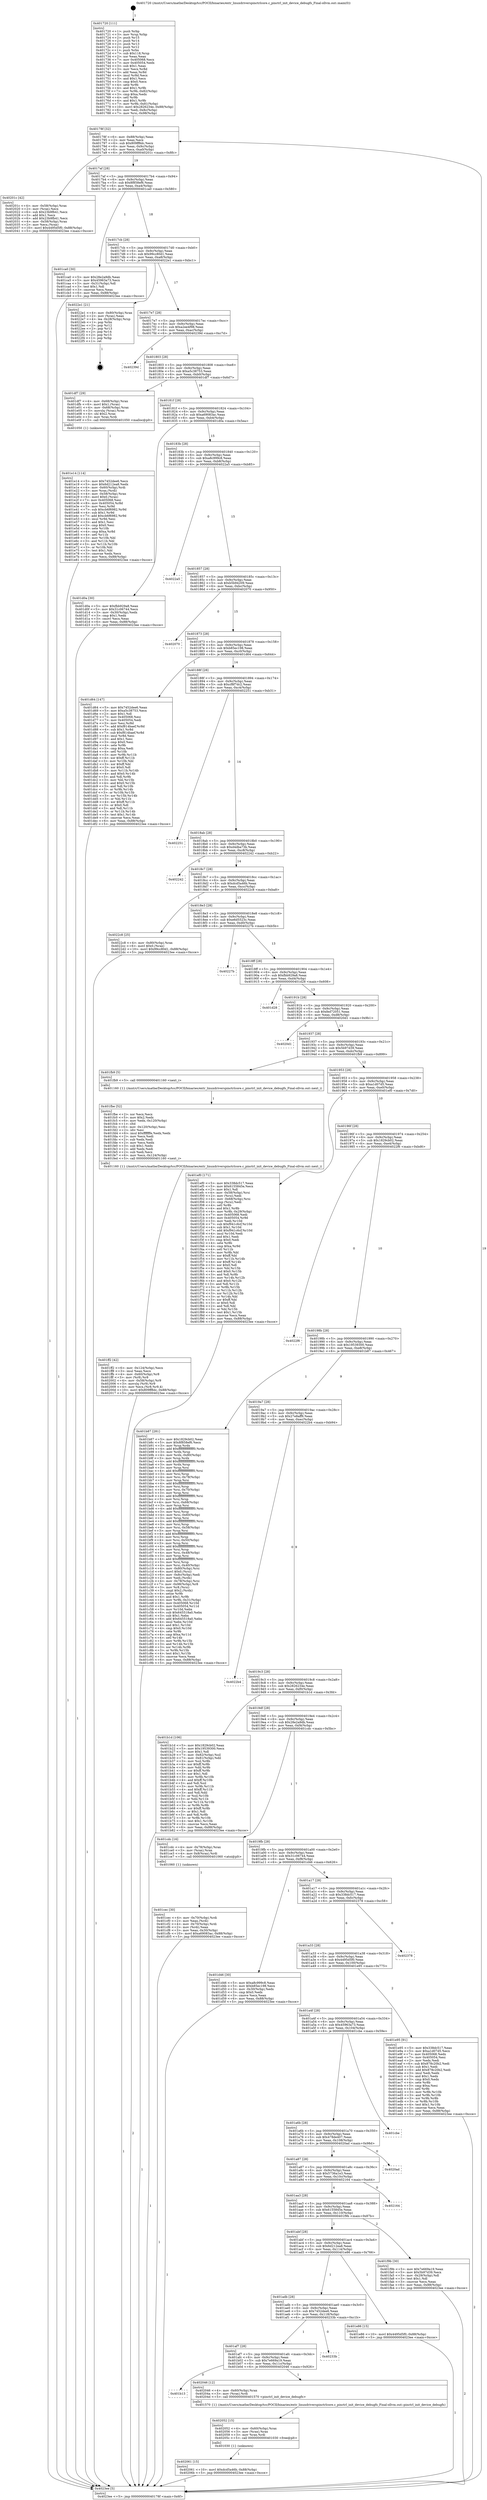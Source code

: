 digraph "0x401720" {
  label = "0x401720 (/mnt/c/Users/mathe/Desktop/tcc/POCII/binaries/extr_linuxdriverspinctrlcore.c_pinctrl_init_device_debugfs_Final-ollvm.out::main(0))"
  labelloc = "t"
  node[shape=record]

  Entry [label="",width=0.3,height=0.3,shape=circle,fillcolor=black,style=filled]
  "0x40178f" [label="{
     0x40178f [32]\l
     | [instrs]\l
     &nbsp;&nbsp;0x40178f \<+6\>: mov -0x88(%rbp),%eax\l
     &nbsp;&nbsp;0x401795 \<+2\>: mov %eax,%ecx\l
     &nbsp;&nbsp;0x401797 \<+6\>: sub $0x809ff8dc,%ecx\l
     &nbsp;&nbsp;0x40179d \<+6\>: mov %eax,-0x9c(%rbp)\l
     &nbsp;&nbsp;0x4017a3 \<+6\>: mov %ecx,-0xa0(%rbp)\l
     &nbsp;&nbsp;0x4017a9 \<+6\>: je 000000000040201c \<main+0x8fc\>\l
  }"]
  "0x40201c" [label="{
     0x40201c [42]\l
     | [instrs]\l
     &nbsp;&nbsp;0x40201c \<+4\>: mov -0x58(%rbp),%rax\l
     &nbsp;&nbsp;0x402020 \<+2\>: mov (%rax),%ecx\l
     &nbsp;&nbsp;0x402022 \<+6\>: sub $0x23b9fb41,%ecx\l
     &nbsp;&nbsp;0x402028 \<+3\>: add $0x1,%ecx\l
     &nbsp;&nbsp;0x40202b \<+6\>: add $0x23b9fb41,%ecx\l
     &nbsp;&nbsp;0x402031 \<+4\>: mov -0x58(%rbp),%rax\l
     &nbsp;&nbsp;0x402035 \<+2\>: mov %ecx,(%rax)\l
     &nbsp;&nbsp;0x402037 \<+10\>: movl $0x4495d5f0,-0x88(%rbp)\l
     &nbsp;&nbsp;0x402041 \<+5\>: jmp 00000000004023ee \<main+0xcce\>\l
  }"]
  "0x4017af" [label="{
     0x4017af [28]\l
     | [instrs]\l
     &nbsp;&nbsp;0x4017af \<+5\>: jmp 00000000004017b4 \<main+0x94\>\l
     &nbsp;&nbsp;0x4017b4 \<+6\>: mov -0x9c(%rbp),%eax\l
     &nbsp;&nbsp;0x4017ba \<+5\>: sub $0x8f858ef6,%eax\l
     &nbsp;&nbsp;0x4017bf \<+6\>: mov %eax,-0xa4(%rbp)\l
     &nbsp;&nbsp;0x4017c5 \<+6\>: je 0000000000401ca0 \<main+0x580\>\l
  }"]
  Exit [label="",width=0.3,height=0.3,shape=circle,fillcolor=black,style=filled,peripheries=2]
  "0x401ca0" [label="{
     0x401ca0 [30]\l
     | [instrs]\l
     &nbsp;&nbsp;0x401ca0 \<+5\>: mov $0x28e2a9db,%eax\l
     &nbsp;&nbsp;0x401ca5 \<+5\>: mov $0x45963a73,%ecx\l
     &nbsp;&nbsp;0x401caa \<+3\>: mov -0x31(%rbp),%dl\l
     &nbsp;&nbsp;0x401cad \<+3\>: test $0x1,%dl\l
     &nbsp;&nbsp;0x401cb0 \<+3\>: cmovne %ecx,%eax\l
     &nbsp;&nbsp;0x401cb3 \<+6\>: mov %eax,-0x88(%rbp)\l
     &nbsp;&nbsp;0x401cb9 \<+5\>: jmp 00000000004023ee \<main+0xcce\>\l
  }"]
  "0x4017cb" [label="{
     0x4017cb [28]\l
     | [instrs]\l
     &nbsp;&nbsp;0x4017cb \<+5\>: jmp 00000000004017d0 \<main+0xb0\>\l
     &nbsp;&nbsp;0x4017d0 \<+6\>: mov -0x9c(%rbp),%eax\l
     &nbsp;&nbsp;0x4017d6 \<+5\>: sub $0x99cc80d1,%eax\l
     &nbsp;&nbsp;0x4017db \<+6\>: mov %eax,-0xa8(%rbp)\l
     &nbsp;&nbsp;0x4017e1 \<+6\>: je 00000000004022e1 \<main+0xbc1\>\l
  }"]
  "0x402061" [label="{
     0x402061 [15]\l
     | [instrs]\l
     &nbsp;&nbsp;0x402061 \<+10\>: movl $0xdcd5a46b,-0x88(%rbp)\l
     &nbsp;&nbsp;0x40206b \<+5\>: jmp 00000000004023ee \<main+0xcce\>\l
  }"]
  "0x4022e1" [label="{
     0x4022e1 [21]\l
     | [instrs]\l
     &nbsp;&nbsp;0x4022e1 \<+4\>: mov -0x80(%rbp),%rax\l
     &nbsp;&nbsp;0x4022e5 \<+2\>: mov (%rax),%eax\l
     &nbsp;&nbsp;0x4022e7 \<+4\>: lea -0x28(%rbp),%rsp\l
     &nbsp;&nbsp;0x4022eb \<+1\>: pop %rbx\l
     &nbsp;&nbsp;0x4022ec \<+2\>: pop %r12\l
     &nbsp;&nbsp;0x4022ee \<+2\>: pop %r13\l
     &nbsp;&nbsp;0x4022f0 \<+2\>: pop %r14\l
     &nbsp;&nbsp;0x4022f2 \<+2\>: pop %r15\l
     &nbsp;&nbsp;0x4022f4 \<+1\>: pop %rbp\l
     &nbsp;&nbsp;0x4022f5 \<+1\>: ret\l
  }"]
  "0x4017e7" [label="{
     0x4017e7 [28]\l
     | [instrs]\l
     &nbsp;&nbsp;0x4017e7 \<+5\>: jmp 00000000004017ec \<main+0xcc\>\l
     &nbsp;&nbsp;0x4017ec \<+6\>: mov -0x9c(%rbp),%eax\l
     &nbsp;&nbsp;0x4017f2 \<+5\>: sub $0xa2ee4f98,%eax\l
     &nbsp;&nbsp;0x4017f7 \<+6\>: mov %eax,-0xac(%rbp)\l
     &nbsp;&nbsp;0x4017fd \<+6\>: je 000000000040239d \<main+0xc7d\>\l
  }"]
  "0x402052" [label="{
     0x402052 [15]\l
     | [instrs]\l
     &nbsp;&nbsp;0x402052 \<+4\>: mov -0x60(%rbp),%rax\l
     &nbsp;&nbsp;0x402056 \<+3\>: mov (%rax),%rax\l
     &nbsp;&nbsp;0x402059 \<+3\>: mov %rax,%rdi\l
     &nbsp;&nbsp;0x40205c \<+5\>: call 0000000000401030 \<free@plt\>\l
     | [calls]\l
     &nbsp;&nbsp;0x401030 \{1\} (unknown)\l
  }"]
  "0x40239d" [label="{
     0x40239d\l
  }", style=dashed]
  "0x401803" [label="{
     0x401803 [28]\l
     | [instrs]\l
     &nbsp;&nbsp;0x401803 \<+5\>: jmp 0000000000401808 \<main+0xe8\>\l
     &nbsp;&nbsp;0x401808 \<+6\>: mov -0x9c(%rbp),%eax\l
     &nbsp;&nbsp;0x40180e \<+5\>: sub $0xa5c38753,%eax\l
     &nbsp;&nbsp;0x401813 \<+6\>: mov %eax,-0xb0(%rbp)\l
     &nbsp;&nbsp;0x401819 \<+6\>: je 0000000000401df7 \<main+0x6d7\>\l
  }"]
  "0x401b13" [label="{
     0x401b13\l
  }", style=dashed]
  "0x401df7" [label="{
     0x401df7 [29]\l
     | [instrs]\l
     &nbsp;&nbsp;0x401df7 \<+4\>: mov -0x68(%rbp),%rax\l
     &nbsp;&nbsp;0x401dfb \<+6\>: movl $0x1,(%rax)\l
     &nbsp;&nbsp;0x401e01 \<+4\>: mov -0x68(%rbp),%rax\l
     &nbsp;&nbsp;0x401e05 \<+3\>: movslq (%rax),%rax\l
     &nbsp;&nbsp;0x401e08 \<+4\>: shl $0x2,%rax\l
     &nbsp;&nbsp;0x401e0c \<+3\>: mov %rax,%rdi\l
     &nbsp;&nbsp;0x401e0f \<+5\>: call 0000000000401050 \<malloc@plt\>\l
     | [calls]\l
     &nbsp;&nbsp;0x401050 \{1\} (unknown)\l
  }"]
  "0x40181f" [label="{
     0x40181f [28]\l
     | [instrs]\l
     &nbsp;&nbsp;0x40181f \<+5\>: jmp 0000000000401824 \<main+0x104\>\l
     &nbsp;&nbsp;0x401824 \<+6\>: mov -0x9c(%rbp),%eax\l
     &nbsp;&nbsp;0x40182a \<+5\>: sub $0xa69083ac,%eax\l
     &nbsp;&nbsp;0x40182f \<+6\>: mov %eax,-0xb4(%rbp)\l
     &nbsp;&nbsp;0x401835 \<+6\>: je 0000000000401d0a \<main+0x5ea\>\l
  }"]
  "0x402046" [label="{
     0x402046 [12]\l
     | [instrs]\l
     &nbsp;&nbsp;0x402046 \<+4\>: mov -0x60(%rbp),%rax\l
     &nbsp;&nbsp;0x40204a \<+3\>: mov (%rax),%rdi\l
     &nbsp;&nbsp;0x40204d \<+5\>: call 0000000000401570 \<pinctrl_init_device_debugfs\>\l
     | [calls]\l
     &nbsp;&nbsp;0x401570 \{1\} (/mnt/c/Users/mathe/Desktop/tcc/POCII/binaries/extr_linuxdriverspinctrlcore.c_pinctrl_init_device_debugfs_Final-ollvm.out::pinctrl_init_device_debugfs)\l
  }"]
  "0x401d0a" [label="{
     0x401d0a [30]\l
     | [instrs]\l
     &nbsp;&nbsp;0x401d0a \<+5\>: mov $0xfbb929a8,%eax\l
     &nbsp;&nbsp;0x401d0f \<+5\>: mov $0x31c06744,%ecx\l
     &nbsp;&nbsp;0x401d14 \<+3\>: mov -0x30(%rbp),%edx\l
     &nbsp;&nbsp;0x401d17 \<+3\>: cmp $0x1,%edx\l
     &nbsp;&nbsp;0x401d1a \<+3\>: cmovl %ecx,%eax\l
     &nbsp;&nbsp;0x401d1d \<+6\>: mov %eax,-0x88(%rbp)\l
     &nbsp;&nbsp;0x401d23 \<+5\>: jmp 00000000004023ee \<main+0xcce\>\l
  }"]
  "0x40183b" [label="{
     0x40183b [28]\l
     | [instrs]\l
     &nbsp;&nbsp;0x40183b \<+5\>: jmp 0000000000401840 \<main+0x120\>\l
     &nbsp;&nbsp;0x401840 \<+6\>: mov -0x9c(%rbp),%eax\l
     &nbsp;&nbsp;0x401846 \<+5\>: sub $0xa8c999c8,%eax\l
     &nbsp;&nbsp;0x40184b \<+6\>: mov %eax,-0xb8(%rbp)\l
     &nbsp;&nbsp;0x401851 \<+6\>: je 00000000004022a5 \<main+0xb85\>\l
  }"]
  "0x401af7" [label="{
     0x401af7 [28]\l
     | [instrs]\l
     &nbsp;&nbsp;0x401af7 \<+5\>: jmp 0000000000401afc \<main+0x3dc\>\l
     &nbsp;&nbsp;0x401afc \<+6\>: mov -0x9c(%rbp),%eax\l
     &nbsp;&nbsp;0x401b02 \<+5\>: sub $0x7e669a19,%eax\l
     &nbsp;&nbsp;0x401b07 \<+6\>: mov %eax,-0x11c(%rbp)\l
     &nbsp;&nbsp;0x401b0d \<+6\>: je 0000000000402046 \<main+0x926\>\l
  }"]
  "0x4022a5" [label="{
     0x4022a5\l
  }", style=dashed]
  "0x401857" [label="{
     0x401857 [28]\l
     | [instrs]\l
     &nbsp;&nbsp;0x401857 \<+5\>: jmp 000000000040185c \<main+0x13c\>\l
     &nbsp;&nbsp;0x40185c \<+6\>: mov -0x9c(%rbp),%eax\l
     &nbsp;&nbsp;0x401862 \<+5\>: sub $0xb5b94209,%eax\l
     &nbsp;&nbsp;0x401867 \<+6\>: mov %eax,-0xbc(%rbp)\l
     &nbsp;&nbsp;0x40186d \<+6\>: je 0000000000402070 \<main+0x950\>\l
  }"]
  "0x40233b" [label="{
     0x40233b\l
  }", style=dashed]
  "0x402070" [label="{
     0x402070\l
  }", style=dashed]
  "0x401873" [label="{
     0x401873 [28]\l
     | [instrs]\l
     &nbsp;&nbsp;0x401873 \<+5\>: jmp 0000000000401878 \<main+0x158\>\l
     &nbsp;&nbsp;0x401878 \<+6\>: mov -0x9c(%rbp),%eax\l
     &nbsp;&nbsp;0x40187e \<+5\>: sub $0xb85ec198,%eax\l
     &nbsp;&nbsp;0x401883 \<+6\>: mov %eax,-0xc0(%rbp)\l
     &nbsp;&nbsp;0x401889 \<+6\>: je 0000000000401d64 \<main+0x644\>\l
  }"]
  "0x401ff2" [label="{
     0x401ff2 [42]\l
     | [instrs]\l
     &nbsp;&nbsp;0x401ff2 \<+6\>: mov -0x124(%rbp),%ecx\l
     &nbsp;&nbsp;0x401ff8 \<+3\>: imul %eax,%ecx\l
     &nbsp;&nbsp;0x401ffb \<+4\>: mov -0x60(%rbp),%r8\l
     &nbsp;&nbsp;0x401fff \<+3\>: mov (%r8),%r8\l
     &nbsp;&nbsp;0x402002 \<+4\>: mov -0x58(%rbp),%r9\l
     &nbsp;&nbsp;0x402006 \<+3\>: movslq (%r9),%r9\l
     &nbsp;&nbsp;0x402009 \<+4\>: mov %ecx,(%r8,%r9,4)\l
     &nbsp;&nbsp;0x40200d \<+10\>: movl $0x809ff8dc,-0x88(%rbp)\l
     &nbsp;&nbsp;0x402017 \<+5\>: jmp 00000000004023ee \<main+0xcce\>\l
  }"]
  "0x401d64" [label="{
     0x401d64 [147]\l
     | [instrs]\l
     &nbsp;&nbsp;0x401d64 \<+5\>: mov $0x7452dee6,%eax\l
     &nbsp;&nbsp;0x401d69 \<+5\>: mov $0xa5c38753,%ecx\l
     &nbsp;&nbsp;0x401d6e \<+2\>: mov $0x1,%dl\l
     &nbsp;&nbsp;0x401d70 \<+7\>: mov 0x405068,%esi\l
     &nbsp;&nbsp;0x401d77 \<+7\>: mov 0x405054,%edi\l
     &nbsp;&nbsp;0x401d7e \<+3\>: mov %esi,%r8d\l
     &nbsp;&nbsp;0x401d81 \<+7\>: add $0xf814baef,%r8d\l
     &nbsp;&nbsp;0x401d88 \<+4\>: sub $0x1,%r8d\l
     &nbsp;&nbsp;0x401d8c \<+7\>: sub $0xf814baef,%r8d\l
     &nbsp;&nbsp;0x401d93 \<+4\>: imul %r8d,%esi\l
     &nbsp;&nbsp;0x401d97 \<+3\>: and $0x1,%esi\l
     &nbsp;&nbsp;0x401d9a \<+3\>: cmp $0x0,%esi\l
     &nbsp;&nbsp;0x401d9d \<+4\>: sete %r9b\l
     &nbsp;&nbsp;0x401da1 \<+3\>: cmp $0xa,%edi\l
     &nbsp;&nbsp;0x401da4 \<+4\>: setl %r10b\l
     &nbsp;&nbsp;0x401da8 \<+3\>: mov %r9b,%r11b\l
     &nbsp;&nbsp;0x401dab \<+4\>: xor $0xff,%r11b\l
     &nbsp;&nbsp;0x401daf \<+3\>: mov %r10b,%bl\l
     &nbsp;&nbsp;0x401db2 \<+3\>: xor $0xff,%bl\l
     &nbsp;&nbsp;0x401db5 \<+3\>: xor $0x0,%dl\l
     &nbsp;&nbsp;0x401db8 \<+3\>: mov %r11b,%r14b\l
     &nbsp;&nbsp;0x401dbb \<+4\>: and $0x0,%r14b\l
     &nbsp;&nbsp;0x401dbf \<+3\>: and %dl,%r9b\l
     &nbsp;&nbsp;0x401dc2 \<+3\>: mov %bl,%r15b\l
     &nbsp;&nbsp;0x401dc5 \<+4\>: and $0x0,%r15b\l
     &nbsp;&nbsp;0x401dc9 \<+3\>: and %dl,%r10b\l
     &nbsp;&nbsp;0x401dcc \<+3\>: or %r9b,%r14b\l
     &nbsp;&nbsp;0x401dcf \<+3\>: or %r10b,%r15b\l
     &nbsp;&nbsp;0x401dd2 \<+3\>: xor %r15b,%r14b\l
     &nbsp;&nbsp;0x401dd5 \<+3\>: or %bl,%r11b\l
     &nbsp;&nbsp;0x401dd8 \<+4\>: xor $0xff,%r11b\l
     &nbsp;&nbsp;0x401ddc \<+3\>: or $0x0,%dl\l
     &nbsp;&nbsp;0x401ddf \<+3\>: and %dl,%r11b\l
     &nbsp;&nbsp;0x401de2 \<+3\>: or %r11b,%r14b\l
     &nbsp;&nbsp;0x401de5 \<+4\>: test $0x1,%r14b\l
     &nbsp;&nbsp;0x401de9 \<+3\>: cmovne %ecx,%eax\l
     &nbsp;&nbsp;0x401dec \<+6\>: mov %eax,-0x88(%rbp)\l
     &nbsp;&nbsp;0x401df2 \<+5\>: jmp 00000000004023ee \<main+0xcce\>\l
  }"]
  "0x40188f" [label="{
     0x40188f [28]\l
     | [instrs]\l
     &nbsp;&nbsp;0x40188f \<+5\>: jmp 0000000000401894 \<main+0x174\>\l
     &nbsp;&nbsp;0x401894 \<+6\>: mov -0x9c(%rbp),%eax\l
     &nbsp;&nbsp;0x40189a \<+5\>: sub $0xcf8f7dc2,%eax\l
     &nbsp;&nbsp;0x40189f \<+6\>: mov %eax,-0xc4(%rbp)\l
     &nbsp;&nbsp;0x4018a5 \<+6\>: je 0000000000402251 \<main+0xb31\>\l
  }"]
  "0x401fbe" [label="{
     0x401fbe [52]\l
     | [instrs]\l
     &nbsp;&nbsp;0x401fbe \<+2\>: xor %ecx,%ecx\l
     &nbsp;&nbsp;0x401fc0 \<+5\>: mov $0x2,%edx\l
     &nbsp;&nbsp;0x401fc5 \<+6\>: mov %edx,-0x120(%rbp)\l
     &nbsp;&nbsp;0x401fcb \<+1\>: cltd\l
     &nbsp;&nbsp;0x401fcc \<+6\>: mov -0x120(%rbp),%esi\l
     &nbsp;&nbsp;0x401fd2 \<+2\>: idiv %esi\l
     &nbsp;&nbsp;0x401fd4 \<+6\>: imul $0xfffffffe,%edx,%edx\l
     &nbsp;&nbsp;0x401fda \<+2\>: mov %ecx,%edi\l
     &nbsp;&nbsp;0x401fdc \<+2\>: sub %edx,%edi\l
     &nbsp;&nbsp;0x401fde \<+2\>: mov %ecx,%edx\l
     &nbsp;&nbsp;0x401fe0 \<+3\>: sub $0x1,%edx\l
     &nbsp;&nbsp;0x401fe3 \<+2\>: add %edx,%edi\l
     &nbsp;&nbsp;0x401fe5 \<+2\>: sub %edi,%ecx\l
     &nbsp;&nbsp;0x401fe7 \<+6\>: mov %ecx,-0x124(%rbp)\l
     &nbsp;&nbsp;0x401fed \<+5\>: call 0000000000401160 \<next_i\>\l
     | [calls]\l
     &nbsp;&nbsp;0x401160 \{1\} (/mnt/c/Users/mathe/Desktop/tcc/POCII/binaries/extr_linuxdriverspinctrlcore.c_pinctrl_init_device_debugfs_Final-ollvm.out::next_i)\l
  }"]
  "0x402251" [label="{
     0x402251\l
  }", style=dashed]
  "0x4018ab" [label="{
     0x4018ab [28]\l
     | [instrs]\l
     &nbsp;&nbsp;0x4018ab \<+5\>: jmp 00000000004018b0 \<main+0x190\>\l
     &nbsp;&nbsp;0x4018b0 \<+6\>: mov -0x9c(%rbp),%eax\l
     &nbsp;&nbsp;0x4018b6 \<+5\>: sub $0xd4dba73b,%eax\l
     &nbsp;&nbsp;0x4018bb \<+6\>: mov %eax,-0xc8(%rbp)\l
     &nbsp;&nbsp;0x4018c1 \<+6\>: je 0000000000402242 \<main+0xb22\>\l
  }"]
  "0x401adb" [label="{
     0x401adb [28]\l
     | [instrs]\l
     &nbsp;&nbsp;0x401adb \<+5\>: jmp 0000000000401ae0 \<main+0x3c0\>\l
     &nbsp;&nbsp;0x401ae0 \<+6\>: mov -0x9c(%rbp),%eax\l
     &nbsp;&nbsp;0x401ae6 \<+5\>: sub $0x7452dee6,%eax\l
     &nbsp;&nbsp;0x401aeb \<+6\>: mov %eax,-0x118(%rbp)\l
     &nbsp;&nbsp;0x401af1 \<+6\>: je 000000000040233b \<main+0xc1b\>\l
  }"]
  "0x402242" [label="{
     0x402242\l
  }", style=dashed]
  "0x4018c7" [label="{
     0x4018c7 [28]\l
     | [instrs]\l
     &nbsp;&nbsp;0x4018c7 \<+5\>: jmp 00000000004018cc \<main+0x1ac\>\l
     &nbsp;&nbsp;0x4018cc \<+6\>: mov -0x9c(%rbp),%eax\l
     &nbsp;&nbsp;0x4018d2 \<+5\>: sub $0xdcd5a46b,%eax\l
     &nbsp;&nbsp;0x4018d7 \<+6\>: mov %eax,-0xcc(%rbp)\l
     &nbsp;&nbsp;0x4018dd \<+6\>: je 00000000004022c8 \<main+0xba8\>\l
  }"]
  "0x401e86" [label="{
     0x401e86 [15]\l
     | [instrs]\l
     &nbsp;&nbsp;0x401e86 \<+10\>: movl $0x4495d5f0,-0x88(%rbp)\l
     &nbsp;&nbsp;0x401e90 \<+5\>: jmp 00000000004023ee \<main+0xcce\>\l
  }"]
  "0x4022c8" [label="{
     0x4022c8 [25]\l
     | [instrs]\l
     &nbsp;&nbsp;0x4022c8 \<+4\>: mov -0x80(%rbp),%rax\l
     &nbsp;&nbsp;0x4022cc \<+6\>: movl $0x0,(%rax)\l
     &nbsp;&nbsp;0x4022d2 \<+10\>: movl $0x99cc80d1,-0x88(%rbp)\l
     &nbsp;&nbsp;0x4022dc \<+5\>: jmp 00000000004023ee \<main+0xcce\>\l
  }"]
  "0x4018e3" [label="{
     0x4018e3 [28]\l
     | [instrs]\l
     &nbsp;&nbsp;0x4018e3 \<+5\>: jmp 00000000004018e8 \<main+0x1c8\>\l
     &nbsp;&nbsp;0x4018e8 \<+6\>: mov -0x9c(%rbp),%eax\l
     &nbsp;&nbsp;0x4018ee \<+5\>: sub $0xe6d5523c,%eax\l
     &nbsp;&nbsp;0x4018f3 \<+6\>: mov %eax,-0xd0(%rbp)\l
     &nbsp;&nbsp;0x4018f9 \<+6\>: je 000000000040227b \<main+0xb5b\>\l
  }"]
  "0x401abf" [label="{
     0x401abf [28]\l
     | [instrs]\l
     &nbsp;&nbsp;0x401abf \<+5\>: jmp 0000000000401ac4 \<main+0x3a4\>\l
     &nbsp;&nbsp;0x401ac4 \<+6\>: mov -0x9c(%rbp),%eax\l
     &nbsp;&nbsp;0x401aca \<+5\>: sub $0x6d212ea8,%eax\l
     &nbsp;&nbsp;0x401acf \<+6\>: mov %eax,-0x114(%rbp)\l
     &nbsp;&nbsp;0x401ad5 \<+6\>: je 0000000000401e86 \<main+0x766\>\l
  }"]
  "0x40227b" [label="{
     0x40227b\l
  }", style=dashed]
  "0x4018ff" [label="{
     0x4018ff [28]\l
     | [instrs]\l
     &nbsp;&nbsp;0x4018ff \<+5\>: jmp 0000000000401904 \<main+0x1e4\>\l
     &nbsp;&nbsp;0x401904 \<+6\>: mov -0x9c(%rbp),%eax\l
     &nbsp;&nbsp;0x40190a \<+5\>: sub $0xfbb929a8,%eax\l
     &nbsp;&nbsp;0x40190f \<+6\>: mov %eax,-0xd4(%rbp)\l
     &nbsp;&nbsp;0x401915 \<+6\>: je 0000000000401d28 \<main+0x608\>\l
  }"]
  "0x401f9b" [label="{
     0x401f9b [30]\l
     | [instrs]\l
     &nbsp;&nbsp;0x401f9b \<+5\>: mov $0x7e669a19,%eax\l
     &nbsp;&nbsp;0x401fa0 \<+5\>: mov $0x5b97d39,%ecx\l
     &nbsp;&nbsp;0x401fa5 \<+3\>: mov -0x29(%rbp),%dl\l
     &nbsp;&nbsp;0x401fa8 \<+3\>: test $0x1,%dl\l
     &nbsp;&nbsp;0x401fab \<+3\>: cmovne %ecx,%eax\l
     &nbsp;&nbsp;0x401fae \<+6\>: mov %eax,-0x88(%rbp)\l
     &nbsp;&nbsp;0x401fb4 \<+5\>: jmp 00000000004023ee \<main+0xcce\>\l
  }"]
  "0x401d28" [label="{
     0x401d28\l
  }", style=dashed]
  "0x40191b" [label="{
     0x40191b [28]\l
     | [instrs]\l
     &nbsp;&nbsp;0x40191b \<+5\>: jmp 0000000000401920 \<main+0x200\>\l
     &nbsp;&nbsp;0x401920 \<+6\>: mov -0x9c(%rbp),%eax\l
     &nbsp;&nbsp;0x401926 \<+5\>: sub $0xfed72051,%eax\l
     &nbsp;&nbsp;0x40192b \<+6\>: mov %eax,-0xd8(%rbp)\l
     &nbsp;&nbsp;0x401931 \<+6\>: je 00000000004020d1 \<main+0x9b1\>\l
  }"]
  "0x401aa3" [label="{
     0x401aa3 [28]\l
     | [instrs]\l
     &nbsp;&nbsp;0x401aa3 \<+5\>: jmp 0000000000401aa8 \<main+0x388\>\l
     &nbsp;&nbsp;0x401aa8 \<+6\>: mov -0x9c(%rbp),%eax\l
     &nbsp;&nbsp;0x401aae \<+5\>: sub $0x6155845e,%eax\l
     &nbsp;&nbsp;0x401ab3 \<+6\>: mov %eax,-0x110(%rbp)\l
     &nbsp;&nbsp;0x401ab9 \<+6\>: je 0000000000401f9b \<main+0x87b\>\l
  }"]
  "0x4020d1" [label="{
     0x4020d1\l
  }", style=dashed]
  "0x401937" [label="{
     0x401937 [28]\l
     | [instrs]\l
     &nbsp;&nbsp;0x401937 \<+5\>: jmp 000000000040193c \<main+0x21c\>\l
     &nbsp;&nbsp;0x40193c \<+6\>: mov -0x9c(%rbp),%eax\l
     &nbsp;&nbsp;0x401942 \<+5\>: sub $0x5b97d39,%eax\l
     &nbsp;&nbsp;0x401947 \<+6\>: mov %eax,-0xdc(%rbp)\l
     &nbsp;&nbsp;0x40194d \<+6\>: je 0000000000401fb9 \<main+0x899\>\l
  }"]
  "0x402164" [label="{
     0x402164\l
  }", style=dashed]
  "0x401fb9" [label="{
     0x401fb9 [5]\l
     | [instrs]\l
     &nbsp;&nbsp;0x401fb9 \<+5\>: call 0000000000401160 \<next_i\>\l
     | [calls]\l
     &nbsp;&nbsp;0x401160 \{1\} (/mnt/c/Users/mathe/Desktop/tcc/POCII/binaries/extr_linuxdriverspinctrlcore.c_pinctrl_init_device_debugfs_Final-ollvm.out::next_i)\l
  }"]
  "0x401953" [label="{
     0x401953 [28]\l
     | [instrs]\l
     &nbsp;&nbsp;0x401953 \<+5\>: jmp 0000000000401958 \<main+0x238\>\l
     &nbsp;&nbsp;0x401958 \<+6\>: mov -0x9c(%rbp),%eax\l
     &nbsp;&nbsp;0x40195e \<+5\>: sub $0xa1d07d5,%eax\l
     &nbsp;&nbsp;0x401963 \<+6\>: mov %eax,-0xe0(%rbp)\l
     &nbsp;&nbsp;0x401969 \<+6\>: je 0000000000401ef0 \<main+0x7d0\>\l
  }"]
  "0x401a87" [label="{
     0x401a87 [28]\l
     | [instrs]\l
     &nbsp;&nbsp;0x401a87 \<+5\>: jmp 0000000000401a8c \<main+0x36c\>\l
     &nbsp;&nbsp;0x401a8c \<+6\>: mov -0x9c(%rbp),%eax\l
     &nbsp;&nbsp;0x401a92 \<+5\>: sub $0x5736a1e3,%eax\l
     &nbsp;&nbsp;0x401a97 \<+6\>: mov %eax,-0x10c(%rbp)\l
     &nbsp;&nbsp;0x401a9d \<+6\>: je 0000000000402164 \<main+0xa44\>\l
  }"]
  "0x401ef0" [label="{
     0x401ef0 [171]\l
     | [instrs]\l
     &nbsp;&nbsp;0x401ef0 \<+5\>: mov $0x338dc517,%eax\l
     &nbsp;&nbsp;0x401ef5 \<+5\>: mov $0x6155845e,%ecx\l
     &nbsp;&nbsp;0x401efa \<+2\>: mov $0x1,%dl\l
     &nbsp;&nbsp;0x401efc \<+4\>: mov -0x58(%rbp),%rsi\l
     &nbsp;&nbsp;0x401f00 \<+2\>: mov (%rsi),%edi\l
     &nbsp;&nbsp;0x401f02 \<+4\>: mov -0x68(%rbp),%rsi\l
     &nbsp;&nbsp;0x401f06 \<+2\>: cmp (%rsi),%edi\l
     &nbsp;&nbsp;0x401f08 \<+4\>: setl %r8b\l
     &nbsp;&nbsp;0x401f0c \<+4\>: and $0x1,%r8b\l
     &nbsp;&nbsp;0x401f10 \<+4\>: mov %r8b,-0x29(%rbp)\l
     &nbsp;&nbsp;0x401f14 \<+7\>: mov 0x405068,%edi\l
     &nbsp;&nbsp;0x401f1b \<+8\>: mov 0x405054,%r9d\l
     &nbsp;&nbsp;0x401f23 \<+3\>: mov %edi,%r10d\l
     &nbsp;&nbsp;0x401f26 \<+7\>: sub $0xf941c6cf,%r10d\l
     &nbsp;&nbsp;0x401f2d \<+4\>: sub $0x1,%r10d\l
     &nbsp;&nbsp;0x401f31 \<+7\>: add $0xf941c6cf,%r10d\l
     &nbsp;&nbsp;0x401f38 \<+4\>: imul %r10d,%edi\l
     &nbsp;&nbsp;0x401f3c \<+3\>: and $0x1,%edi\l
     &nbsp;&nbsp;0x401f3f \<+3\>: cmp $0x0,%edi\l
     &nbsp;&nbsp;0x401f42 \<+4\>: sete %r8b\l
     &nbsp;&nbsp;0x401f46 \<+4\>: cmp $0xa,%r9d\l
     &nbsp;&nbsp;0x401f4a \<+4\>: setl %r11b\l
     &nbsp;&nbsp;0x401f4e \<+3\>: mov %r8b,%bl\l
     &nbsp;&nbsp;0x401f51 \<+3\>: xor $0xff,%bl\l
     &nbsp;&nbsp;0x401f54 \<+3\>: mov %r11b,%r14b\l
     &nbsp;&nbsp;0x401f57 \<+4\>: xor $0xff,%r14b\l
     &nbsp;&nbsp;0x401f5b \<+3\>: xor $0x0,%dl\l
     &nbsp;&nbsp;0x401f5e \<+3\>: mov %bl,%r15b\l
     &nbsp;&nbsp;0x401f61 \<+4\>: and $0x0,%r15b\l
     &nbsp;&nbsp;0x401f65 \<+3\>: and %dl,%r8b\l
     &nbsp;&nbsp;0x401f68 \<+3\>: mov %r14b,%r12b\l
     &nbsp;&nbsp;0x401f6b \<+4\>: and $0x0,%r12b\l
     &nbsp;&nbsp;0x401f6f \<+3\>: and %dl,%r11b\l
     &nbsp;&nbsp;0x401f72 \<+3\>: or %r8b,%r15b\l
     &nbsp;&nbsp;0x401f75 \<+3\>: or %r11b,%r12b\l
     &nbsp;&nbsp;0x401f78 \<+3\>: xor %r12b,%r15b\l
     &nbsp;&nbsp;0x401f7b \<+3\>: or %r14b,%bl\l
     &nbsp;&nbsp;0x401f7e \<+3\>: xor $0xff,%bl\l
     &nbsp;&nbsp;0x401f81 \<+3\>: or $0x0,%dl\l
     &nbsp;&nbsp;0x401f84 \<+2\>: and %dl,%bl\l
     &nbsp;&nbsp;0x401f86 \<+3\>: or %bl,%r15b\l
     &nbsp;&nbsp;0x401f89 \<+4\>: test $0x1,%r15b\l
     &nbsp;&nbsp;0x401f8d \<+3\>: cmovne %ecx,%eax\l
     &nbsp;&nbsp;0x401f90 \<+6\>: mov %eax,-0x88(%rbp)\l
     &nbsp;&nbsp;0x401f96 \<+5\>: jmp 00000000004023ee \<main+0xcce\>\l
  }"]
  "0x40196f" [label="{
     0x40196f [28]\l
     | [instrs]\l
     &nbsp;&nbsp;0x40196f \<+5\>: jmp 0000000000401974 \<main+0x254\>\l
     &nbsp;&nbsp;0x401974 \<+6\>: mov -0x9c(%rbp),%eax\l
     &nbsp;&nbsp;0x40197a \<+5\>: sub $0x1829cb02,%eax\l
     &nbsp;&nbsp;0x40197f \<+6\>: mov %eax,-0xe4(%rbp)\l
     &nbsp;&nbsp;0x401985 \<+6\>: je 00000000004022f6 \<main+0xbd6\>\l
  }"]
  "0x4020ad" [label="{
     0x4020ad\l
  }", style=dashed]
  "0x4022f6" [label="{
     0x4022f6\l
  }", style=dashed]
  "0x40198b" [label="{
     0x40198b [28]\l
     | [instrs]\l
     &nbsp;&nbsp;0x40198b \<+5\>: jmp 0000000000401990 \<main+0x270\>\l
     &nbsp;&nbsp;0x401990 \<+6\>: mov -0x9c(%rbp),%eax\l
     &nbsp;&nbsp;0x401996 \<+5\>: sub $0x19539300,%eax\l
     &nbsp;&nbsp;0x40199b \<+6\>: mov %eax,-0xe8(%rbp)\l
     &nbsp;&nbsp;0x4019a1 \<+6\>: je 0000000000401b87 \<main+0x467\>\l
  }"]
  "0x401a6b" [label="{
     0x401a6b [28]\l
     | [instrs]\l
     &nbsp;&nbsp;0x401a6b \<+5\>: jmp 0000000000401a70 \<main+0x350\>\l
     &nbsp;&nbsp;0x401a70 \<+6\>: mov -0x9c(%rbp),%eax\l
     &nbsp;&nbsp;0x401a76 \<+5\>: sub $0x478de407,%eax\l
     &nbsp;&nbsp;0x401a7b \<+6\>: mov %eax,-0x108(%rbp)\l
     &nbsp;&nbsp;0x401a81 \<+6\>: je 00000000004020ad \<main+0x98d\>\l
  }"]
  "0x401b87" [label="{
     0x401b87 [281]\l
     | [instrs]\l
     &nbsp;&nbsp;0x401b87 \<+5\>: mov $0x1829cb02,%eax\l
     &nbsp;&nbsp;0x401b8c \<+5\>: mov $0x8f858ef6,%ecx\l
     &nbsp;&nbsp;0x401b91 \<+3\>: mov %rsp,%rdx\l
     &nbsp;&nbsp;0x401b94 \<+4\>: add $0xfffffffffffffff0,%rdx\l
     &nbsp;&nbsp;0x401b98 \<+3\>: mov %rdx,%rsp\l
     &nbsp;&nbsp;0x401b9b \<+4\>: mov %rdx,-0x80(%rbp)\l
     &nbsp;&nbsp;0x401b9f \<+3\>: mov %rsp,%rdx\l
     &nbsp;&nbsp;0x401ba2 \<+4\>: add $0xfffffffffffffff0,%rdx\l
     &nbsp;&nbsp;0x401ba6 \<+3\>: mov %rdx,%rsp\l
     &nbsp;&nbsp;0x401ba9 \<+3\>: mov %rsp,%rsi\l
     &nbsp;&nbsp;0x401bac \<+4\>: add $0xfffffffffffffff0,%rsi\l
     &nbsp;&nbsp;0x401bb0 \<+3\>: mov %rsi,%rsp\l
     &nbsp;&nbsp;0x401bb3 \<+4\>: mov %rsi,-0x78(%rbp)\l
     &nbsp;&nbsp;0x401bb7 \<+3\>: mov %rsp,%rsi\l
     &nbsp;&nbsp;0x401bba \<+4\>: add $0xfffffffffffffff0,%rsi\l
     &nbsp;&nbsp;0x401bbe \<+3\>: mov %rsi,%rsp\l
     &nbsp;&nbsp;0x401bc1 \<+4\>: mov %rsi,-0x70(%rbp)\l
     &nbsp;&nbsp;0x401bc5 \<+3\>: mov %rsp,%rsi\l
     &nbsp;&nbsp;0x401bc8 \<+4\>: add $0xfffffffffffffff0,%rsi\l
     &nbsp;&nbsp;0x401bcc \<+3\>: mov %rsi,%rsp\l
     &nbsp;&nbsp;0x401bcf \<+4\>: mov %rsi,-0x68(%rbp)\l
     &nbsp;&nbsp;0x401bd3 \<+3\>: mov %rsp,%rsi\l
     &nbsp;&nbsp;0x401bd6 \<+4\>: add $0xfffffffffffffff0,%rsi\l
     &nbsp;&nbsp;0x401bda \<+3\>: mov %rsi,%rsp\l
     &nbsp;&nbsp;0x401bdd \<+4\>: mov %rsi,-0x60(%rbp)\l
     &nbsp;&nbsp;0x401be1 \<+3\>: mov %rsp,%rsi\l
     &nbsp;&nbsp;0x401be4 \<+4\>: add $0xfffffffffffffff0,%rsi\l
     &nbsp;&nbsp;0x401be8 \<+3\>: mov %rsi,%rsp\l
     &nbsp;&nbsp;0x401beb \<+4\>: mov %rsi,-0x58(%rbp)\l
     &nbsp;&nbsp;0x401bef \<+3\>: mov %rsp,%rsi\l
     &nbsp;&nbsp;0x401bf2 \<+4\>: add $0xfffffffffffffff0,%rsi\l
     &nbsp;&nbsp;0x401bf6 \<+3\>: mov %rsi,%rsp\l
     &nbsp;&nbsp;0x401bf9 \<+4\>: mov %rsi,-0x50(%rbp)\l
     &nbsp;&nbsp;0x401bfd \<+3\>: mov %rsp,%rsi\l
     &nbsp;&nbsp;0x401c00 \<+4\>: add $0xfffffffffffffff0,%rsi\l
     &nbsp;&nbsp;0x401c04 \<+3\>: mov %rsi,%rsp\l
     &nbsp;&nbsp;0x401c07 \<+4\>: mov %rsi,-0x48(%rbp)\l
     &nbsp;&nbsp;0x401c0b \<+3\>: mov %rsp,%rsi\l
     &nbsp;&nbsp;0x401c0e \<+4\>: add $0xfffffffffffffff0,%rsi\l
     &nbsp;&nbsp;0x401c12 \<+3\>: mov %rsi,%rsp\l
     &nbsp;&nbsp;0x401c15 \<+4\>: mov %rsi,-0x40(%rbp)\l
     &nbsp;&nbsp;0x401c19 \<+4\>: mov -0x80(%rbp),%rsi\l
     &nbsp;&nbsp;0x401c1d \<+6\>: movl $0x0,(%rsi)\l
     &nbsp;&nbsp;0x401c23 \<+6\>: mov -0x8c(%rbp),%edi\l
     &nbsp;&nbsp;0x401c29 \<+2\>: mov %edi,(%rdx)\l
     &nbsp;&nbsp;0x401c2b \<+4\>: mov -0x78(%rbp),%rsi\l
     &nbsp;&nbsp;0x401c2f \<+7\>: mov -0x98(%rbp),%r8\l
     &nbsp;&nbsp;0x401c36 \<+3\>: mov %r8,(%rsi)\l
     &nbsp;&nbsp;0x401c39 \<+3\>: cmpl $0x2,(%rdx)\l
     &nbsp;&nbsp;0x401c3c \<+4\>: setne %r9b\l
     &nbsp;&nbsp;0x401c40 \<+4\>: and $0x1,%r9b\l
     &nbsp;&nbsp;0x401c44 \<+4\>: mov %r9b,-0x31(%rbp)\l
     &nbsp;&nbsp;0x401c48 \<+8\>: mov 0x405068,%r10d\l
     &nbsp;&nbsp;0x401c50 \<+8\>: mov 0x405054,%r11d\l
     &nbsp;&nbsp;0x401c58 \<+3\>: mov %r10d,%ebx\l
     &nbsp;&nbsp;0x401c5b \<+6\>: sub $0x645518a0,%ebx\l
     &nbsp;&nbsp;0x401c61 \<+3\>: sub $0x1,%ebx\l
     &nbsp;&nbsp;0x401c64 \<+6\>: add $0x645518a0,%ebx\l
     &nbsp;&nbsp;0x401c6a \<+4\>: imul %ebx,%r10d\l
     &nbsp;&nbsp;0x401c6e \<+4\>: and $0x1,%r10d\l
     &nbsp;&nbsp;0x401c72 \<+4\>: cmp $0x0,%r10d\l
     &nbsp;&nbsp;0x401c76 \<+4\>: sete %r9b\l
     &nbsp;&nbsp;0x401c7a \<+4\>: cmp $0xa,%r11d\l
     &nbsp;&nbsp;0x401c7e \<+4\>: setl %r14b\l
     &nbsp;&nbsp;0x401c82 \<+3\>: mov %r9b,%r15b\l
     &nbsp;&nbsp;0x401c85 \<+3\>: and %r14b,%r15b\l
     &nbsp;&nbsp;0x401c88 \<+3\>: xor %r14b,%r9b\l
     &nbsp;&nbsp;0x401c8b \<+3\>: or %r9b,%r15b\l
     &nbsp;&nbsp;0x401c8e \<+4\>: test $0x1,%r15b\l
     &nbsp;&nbsp;0x401c92 \<+3\>: cmovne %ecx,%eax\l
     &nbsp;&nbsp;0x401c95 \<+6\>: mov %eax,-0x88(%rbp)\l
     &nbsp;&nbsp;0x401c9b \<+5\>: jmp 00000000004023ee \<main+0xcce\>\l
  }"]
  "0x4019a7" [label="{
     0x4019a7 [28]\l
     | [instrs]\l
     &nbsp;&nbsp;0x4019a7 \<+5\>: jmp 00000000004019ac \<main+0x28c\>\l
     &nbsp;&nbsp;0x4019ac \<+6\>: mov -0x9c(%rbp),%eax\l
     &nbsp;&nbsp;0x4019b2 \<+5\>: sub $0x27e8aff9,%eax\l
     &nbsp;&nbsp;0x4019b7 \<+6\>: mov %eax,-0xec(%rbp)\l
     &nbsp;&nbsp;0x4019bd \<+6\>: je 00000000004022b4 \<main+0xb94\>\l
  }"]
  "0x401cbe" [label="{
     0x401cbe\l
  }", style=dashed]
  "0x4022b4" [label="{
     0x4022b4\l
  }", style=dashed]
  "0x4019c3" [label="{
     0x4019c3 [28]\l
     | [instrs]\l
     &nbsp;&nbsp;0x4019c3 \<+5\>: jmp 00000000004019c8 \<main+0x2a8\>\l
     &nbsp;&nbsp;0x4019c8 \<+6\>: mov -0x9c(%rbp),%eax\l
     &nbsp;&nbsp;0x4019ce \<+5\>: sub $0x2826234e,%eax\l
     &nbsp;&nbsp;0x4019d3 \<+6\>: mov %eax,-0xf0(%rbp)\l
     &nbsp;&nbsp;0x4019d9 \<+6\>: je 0000000000401b1d \<main+0x3fd\>\l
  }"]
  "0x401a4f" [label="{
     0x401a4f [28]\l
     | [instrs]\l
     &nbsp;&nbsp;0x401a4f \<+5\>: jmp 0000000000401a54 \<main+0x334\>\l
     &nbsp;&nbsp;0x401a54 \<+6\>: mov -0x9c(%rbp),%eax\l
     &nbsp;&nbsp;0x401a5a \<+5\>: sub $0x45963a73,%eax\l
     &nbsp;&nbsp;0x401a5f \<+6\>: mov %eax,-0x104(%rbp)\l
     &nbsp;&nbsp;0x401a65 \<+6\>: je 0000000000401cbe \<main+0x59e\>\l
  }"]
  "0x401b1d" [label="{
     0x401b1d [106]\l
     | [instrs]\l
     &nbsp;&nbsp;0x401b1d \<+5\>: mov $0x1829cb02,%eax\l
     &nbsp;&nbsp;0x401b22 \<+5\>: mov $0x19539300,%ecx\l
     &nbsp;&nbsp;0x401b27 \<+2\>: mov $0x1,%dl\l
     &nbsp;&nbsp;0x401b29 \<+7\>: mov -0x82(%rbp),%sil\l
     &nbsp;&nbsp;0x401b30 \<+7\>: mov -0x81(%rbp),%dil\l
     &nbsp;&nbsp;0x401b37 \<+3\>: mov %sil,%r8b\l
     &nbsp;&nbsp;0x401b3a \<+4\>: xor $0xff,%r8b\l
     &nbsp;&nbsp;0x401b3e \<+3\>: mov %dil,%r9b\l
     &nbsp;&nbsp;0x401b41 \<+4\>: xor $0xff,%r9b\l
     &nbsp;&nbsp;0x401b45 \<+3\>: xor $0x1,%dl\l
     &nbsp;&nbsp;0x401b48 \<+3\>: mov %r8b,%r10b\l
     &nbsp;&nbsp;0x401b4b \<+4\>: and $0xff,%r10b\l
     &nbsp;&nbsp;0x401b4f \<+3\>: and %dl,%sil\l
     &nbsp;&nbsp;0x401b52 \<+3\>: mov %r9b,%r11b\l
     &nbsp;&nbsp;0x401b55 \<+4\>: and $0xff,%r11b\l
     &nbsp;&nbsp;0x401b59 \<+3\>: and %dl,%dil\l
     &nbsp;&nbsp;0x401b5c \<+3\>: or %sil,%r10b\l
     &nbsp;&nbsp;0x401b5f \<+3\>: or %dil,%r11b\l
     &nbsp;&nbsp;0x401b62 \<+3\>: xor %r11b,%r10b\l
     &nbsp;&nbsp;0x401b65 \<+3\>: or %r9b,%r8b\l
     &nbsp;&nbsp;0x401b68 \<+4\>: xor $0xff,%r8b\l
     &nbsp;&nbsp;0x401b6c \<+3\>: or $0x1,%dl\l
     &nbsp;&nbsp;0x401b6f \<+3\>: and %dl,%r8b\l
     &nbsp;&nbsp;0x401b72 \<+3\>: or %r8b,%r10b\l
     &nbsp;&nbsp;0x401b75 \<+4\>: test $0x1,%r10b\l
     &nbsp;&nbsp;0x401b79 \<+3\>: cmovne %ecx,%eax\l
     &nbsp;&nbsp;0x401b7c \<+6\>: mov %eax,-0x88(%rbp)\l
     &nbsp;&nbsp;0x401b82 \<+5\>: jmp 00000000004023ee \<main+0xcce\>\l
  }"]
  "0x4019df" [label="{
     0x4019df [28]\l
     | [instrs]\l
     &nbsp;&nbsp;0x4019df \<+5\>: jmp 00000000004019e4 \<main+0x2c4\>\l
     &nbsp;&nbsp;0x4019e4 \<+6\>: mov -0x9c(%rbp),%eax\l
     &nbsp;&nbsp;0x4019ea \<+5\>: sub $0x28e2a9db,%eax\l
     &nbsp;&nbsp;0x4019ef \<+6\>: mov %eax,-0xf4(%rbp)\l
     &nbsp;&nbsp;0x4019f5 \<+6\>: je 0000000000401cdc \<main+0x5bc\>\l
  }"]
  "0x4023ee" [label="{
     0x4023ee [5]\l
     | [instrs]\l
     &nbsp;&nbsp;0x4023ee \<+5\>: jmp 000000000040178f \<main+0x6f\>\l
  }"]
  "0x401720" [label="{
     0x401720 [111]\l
     | [instrs]\l
     &nbsp;&nbsp;0x401720 \<+1\>: push %rbp\l
     &nbsp;&nbsp;0x401721 \<+3\>: mov %rsp,%rbp\l
     &nbsp;&nbsp;0x401724 \<+2\>: push %r15\l
     &nbsp;&nbsp;0x401726 \<+2\>: push %r14\l
     &nbsp;&nbsp;0x401728 \<+2\>: push %r13\l
     &nbsp;&nbsp;0x40172a \<+2\>: push %r12\l
     &nbsp;&nbsp;0x40172c \<+1\>: push %rbx\l
     &nbsp;&nbsp;0x40172d \<+7\>: sub $0x118,%rsp\l
     &nbsp;&nbsp;0x401734 \<+2\>: xor %eax,%eax\l
     &nbsp;&nbsp;0x401736 \<+7\>: mov 0x405068,%ecx\l
     &nbsp;&nbsp;0x40173d \<+7\>: mov 0x405054,%edx\l
     &nbsp;&nbsp;0x401744 \<+3\>: sub $0x1,%eax\l
     &nbsp;&nbsp;0x401747 \<+3\>: mov %ecx,%r8d\l
     &nbsp;&nbsp;0x40174a \<+3\>: add %eax,%r8d\l
     &nbsp;&nbsp;0x40174d \<+4\>: imul %r8d,%ecx\l
     &nbsp;&nbsp;0x401751 \<+3\>: and $0x1,%ecx\l
     &nbsp;&nbsp;0x401754 \<+3\>: cmp $0x0,%ecx\l
     &nbsp;&nbsp;0x401757 \<+4\>: sete %r9b\l
     &nbsp;&nbsp;0x40175b \<+4\>: and $0x1,%r9b\l
     &nbsp;&nbsp;0x40175f \<+7\>: mov %r9b,-0x82(%rbp)\l
     &nbsp;&nbsp;0x401766 \<+3\>: cmp $0xa,%edx\l
     &nbsp;&nbsp;0x401769 \<+4\>: setl %r9b\l
     &nbsp;&nbsp;0x40176d \<+4\>: and $0x1,%r9b\l
     &nbsp;&nbsp;0x401771 \<+7\>: mov %r9b,-0x81(%rbp)\l
     &nbsp;&nbsp;0x401778 \<+10\>: movl $0x2826234e,-0x88(%rbp)\l
     &nbsp;&nbsp;0x401782 \<+6\>: mov %edi,-0x8c(%rbp)\l
     &nbsp;&nbsp;0x401788 \<+7\>: mov %rsi,-0x98(%rbp)\l
  }"]
  "0x401e95" [label="{
     0x401e95 [91]\l
     | [instrs]\l
     &nbsp;&nbsp;0x401e95 \<+5\>: mov $0x338dc517,%eax\l
     &nbsp;&nbsp;0x401e9a \<+5\>: mov $0xa1d07d5,%ecx\l
     &nbsp;&nbsp;0x401e9f \<+7\>: mov 0x405068,%edx\l
     &nbsp;&nbsp;0x401ea6 \<+7\>: mov 0x405054,%esi\l
     &nbsp;&nbsp;0x401ead \<+2\>: mov %edx,%edi\l
     &nbsp;&nbsp;0x401eaf \<+6\>: sub $0x878c20b2,%edi\l
     &nbsp;&nbsp;0x401eb5 \<+3\>: sub $0x1,%edi\l
     &nbsp;&nbsp;0x401eb8 \<+6\>: add $0x878c20b2,%edi\l
     &nbsp;&nbsp;0x401ebe \<+3\>: imul %edi,%edx\l
     &nbsp;&nbsp;0x401ec1 \<+3\>: and $0x1,%edx\l
     &nbsp;&nbsp;0x401ec4 \<+3\>: cmp $0x0,%edx\l
     &nbsp;&nbsp;0x401ec7 \<+4\>: sete %r8b\l
     &nbsp;&nbsp;0x401ecb \<+3\>: cmp $0xa,%esi\l
     &nbsp;&nbsp;0x401ece \<+4\>: setl %r9b\l
     &nbsp;&nbsp;0x401ed2 \<+3\>: mov %r8b,%r10b\l
     &nbsp;&nbsp;0x401ed5 \<+3\>: and %r9b,%r10b\l
     &nbsp;&nbsp;0x401ed8 \<+3\>: xor %r9b,%r8b\l
     &nbsp;&nbsp;0x401edb \<+3\>: or %r8b,%r10b\l
     &nbsp;&nbsp;0x401ede \<+4\>: test $0x1,%r10b\l
     &nbsp;&nbsp;0x401ee2 \<+3\>: cmovne %ecx,%eax\l
     &nbsp;&nbsp;0x401ee5 \<+6\>: mov %eax,-0x88(%rbp)\l
     &nbsp;&nbsp;0x401eeb \<+5\>: jmp 00000000004023ee \<main+0xcce\>\l
  }"]
  "0x401a33" [label="{
     0x401a33 [28]\l
     | [instrs]\l
     &nbsp;&nbsp;0x401a33 \<+5\>: jmp 0000000000401a38 \<main+0x318\>\l
     &nbsp;&nbsp;0x401a38 \<+6\>: mov -0x9c(%rbp),%eax\l
     &nbsp;&nbsp;0x401a3e \<+5\>: sub $0x4495d5f0,%eax\l
     &nbsp;&nbsp;0x401a43 \<+6\>: mov %eax,-0x100(%rbp)\l
     &nbsp;&nbsp;0x401a49 \<+6\>: je 0000000000401e95 \<main+0x775\>\l
  }"]
  "0x401cdc" [label="{
     0x401cdc [16]\l
     | [instrs]\l
     &nbsp;&nbsp;0x401cdc \<+4\>: mov -0x78(%rbp),%rax\l
     &nbsp;&nbsp;0x401ce0 \<+3\>: mov (%rax),%rax\l
     &nbsp;&nbsp;0x401ce3 \<+4\>: mov 0x8(%rax),%rdi\l
     &nbsp;&nbsp;0x401ce7 \<+5\>: call 0000000000401060 \<atoi@plt\>\l
     | [calls]\l
     &nbsp;&nbsp;0x401060 \{1\} (unknown)\l
  }"]
  "0x4019fb" [label="{
     0x4019fb [28]\l
     | [instrs]\l
     &nbsp;&nbsp;0x4019fb \<+5\>: jmp 0000000000401a00 \<main+0x2e0\>\l
     &nbsp;&nbsp;0x401a00 \<+6\>: mov -0x9c(%rbp),%eax\l
     &nbsp;&nbsp;0x401a06 \<+5\>: sub $0x31c06744,%eax\l
     &nbsp;&nbsp;0x401a0b \<+6\>: mov %eax,-0xf8(%rbp)\l
     &nbsp;&nbsp;0x401a11 \<+6\>: je 0000000000401d46 \<main+0x626\>\l
  }"]
  "0x401cec" [label="{
     0x401cec [30]\l
     | [instrs]\l
     &nbsp;&nbsp;0x401cec \<+4\>: mov -0x70(%rbp),%rdi\l
     &nbsp;&nbsp;0x401cf0 \<+2\>: mov %eax,(%rdi)\l
     &nbsp;&nbsp;0x401cf2 \<+4\>: mov -0x70(%rbp),%rdi\l
     &nbsp;&nbsp;0x401cf6 \<+2\>: mov (%rdi),%eax\l
     &nbsp;&nbsp;0x401cf8 \<+3\>: mov %eax,-0x30(%rbp)\l
     &nbsp;&nbsp;0x401cfb \<+10\>: movl $0xa69083ac,-0x88(%rbp)\l
     &nbsp;&nbsp;0x401d05 \<+5\>: jmp 00000000004023ee \<main+0xcce\>\l
  }"]
  "0x402378" [label="{
     0x402378\l
  }", style=dashed]
  "0x401d46" [label="{
     0x401d46 [30]\l
     | [instrs]\l
     &nbsp;&nbsp;0x401d46 \<+5\>: mov $0xa8c999c8,%eax\l
     &nbsp;&nbsp;0x401d4b \<+5\>: mov $0xb85ec198,%ecx\l
     &nbsp;&nbsp;0x401d50 \<+3\>: mov -0x30(%rbp),%edx\l
     &nbsp;&nbsp;0x401d53 \<+3\>: cmp $0x0,%edx\l
     &nbsp;&nbsp;0x401d56 \<+3\>: cmove %ecx,%eax\l
     &nbsp;&nbsp;0x401d59 \<+6\>: mov %eax,-0x88(%rbp)\l
     &nbsp;&nbsp;0x401d5f \<+5\>: jmp 00000000004023ee \<main+0xcce\>\l
  }"]
  "0x401a17" [label="{
     0x401a17 [28]\l
     | [instrs]\l
     &nbsp;&nbsp;0x401a17 \<+5\>: jmp 0000000000401a1c \<main+0x2fc\>\l
     &nbsp;&nbsp;0x401a1c \<+6\>: mov -0x9c(%rbp),%eax\l
     &nbsp;&nbsp;0x401a22 \<+5\>: sub $0x338dc517,%eax\l
     &nbsp;&nbsp;0x401a27 \<+6\>: mov %eax,-0xfc(%rbp)\l
     &nbsp;&nbsp;0x401a2d \<+6\>: je 0000000000402378 \<main+0xc58\>\l
  }"]
  "0x401e14" [label="{
     0x401e14 [114]\l
     | [instrs]\l
     &nbsp;&nbsp;0x401e14 \<+5\>: mov $0x7452dee6,%ecx\l
     &nbsp;&nbsp;0x401e19 \<+5\>: mov $0x6d212ea8,%edx\l
     &nbsp;&nbsp;0x401e1e \<+4\>: mov -0x60(%rbp),%rdi\l
     &nbsp;&nbsp;0x401e22 \<+3\>: mov %rax,(%rdi)\l
     &nbsp;&nbsp;0x401e25 \<+4\>: mov -0x58(%rbp),%rax\l
     &nbsp;&nbsp;0x401e29 \<+6\>: movl $0x0,(%rax)\l
     &nbsp;&nbsp;0x401e2f \<+7\>: mov 0x405068,%esi\l
     &nbsp;&nbsp;0x401e36 \<+8\>: mov 0x405054,%r8d\l
     &nbsp;&nbsp;0x401e3e \<+3\>: mov %esi,%r9d\l
     &nbsp;&nbsp;0x401e41 \<+7\>: sub $0xcb6f6982,%r9d\l
     &nbsp;&nbsp;0x401e48 \<+4\>: sub $0x1,%r9d\l
     &nbsp;&nbsp;0x401e4c \<+7\>: add $0xcb6f6982,%r9d\l
     &nbsp;&nbsp;0x401e53 \<+4\>: imul %r9d,%esi\l
     &nbsp;&nbsp;0x401e57 \<+3\>: and $0x1,%esi\l
     &nbsp;&nbsp;0x401e5a \<+3\>: cmp $0x0,%esi\l
     &nbsp;&nbsp;0x401e5d \<+4\>: sete %r10b\l
     &nbsp;&nbsp;0x401e61 \<+4\>: cmp $0xa,%r8d\l
     &nbsp;&nbsp;0x401e65 \<+4\>: setl %r11b\l
     &nbsp;&nbsp;0x401e69 \<+3\>: mov %r10b,%bl\l
     &nbsp;&nbsp;0x401e6c \<+3\>: and %r11b,%bl\l
     &nbsp;&nbsp;0x401e6f \<+3\>: xor %r11b,%r10b\l
     &nbsp;&nbsp;0x401e72 \<+3\>: or %r10b,%bl\l
     &nbsp;&nbsp;0x401e75 \<+3\>: test $0x1,%bl\l
     &nbsp;&nbsp;0x401e78 \<+3\>: cmovne %edx,%ecx\l
     &nbsp;&nbsp;0x401e7b \<+6\>: mov %ecx,-0x88(%rbp)\l
     &nbsp;&nbsp;0x401e81 \<+5\>: jmp 00000000004023ee \<main+0xcce\>\l
  }"]
  Entry -> "0x401720" [label=" 1"]
  "0x40178f" -> "0x40201c" [label=" 1"]
  "0x40178f" -> "0x4017af" [label=" 19"]
  "0x4022e1" -> Exit [label=" 1"]
  "0x4017af" -> "0x401ca0" [label=" 1"]
  "0x4017af" -> "0x4017cb" [label=" 18"]
  "0x4022c8" -> "0x4023ee" [label=" 1"]
  "0x4017cb" -> "0x4022e1" [label=" 1"]
  "0x4017cb" -> "0x4017e7" [label=" 17"]
  "0x402061" -> "0x4023ee" [label=" 1"]
  "0x4017e7" -> "0x40239d" [label=" 0"]
  "0x4017e7" -> "0x401803" [label=" 17"]
  "0x402052" -> "0x402061" [label=" 1"]
  "0x401803" -> "0x401df7" [label=" 1"]
  "0x401803" -> "0x40181f" [label=" 16"]
  "0x402046" -> "0x402052" [label=" 1"]
  "0x40181f" -> "0x401d0a" [label=" 1"]
  "0x40181f" -> "0x40183b" [label=" 15"]
  "0x401af7" -> "0x401b13" [label=" 0"]
  "0x40183b" -> "0x4022a5" [label=" 0"]
  "0x40183b" -> "0x401857" [label=" 15"]
  "0x401af7" -> "0x402046" [label=" 1"]
  "0x401857" -> "0x402070" [label=" 0"]
  "0x401857" -> "0x401873" [label=" 15"]
  "0x401adb" -> "0x401af7" [label=" 1"]
  "0x401873" -> "0x401d64" [label=" 1"]
  "0x401873" -> "0x40188f" [label=" 14"]
  "0x401adb" -> "0x40233b" [label=" 0"]
  "0x40188f" -> "0x402251" [label=" 0"]
  "0x40188f" -> "0x4018ab" [label=" 14"]
  "0x40201c" -> "0x4023ee" [label=" 1"]
  "0x4018ab" -> "0x402242" [label=" 0"]
  "0x4018ab" -> "0x4018c7" [label=" 14"]
  "0x401ff2" -> "0x4023ee" [label=" 1"]
  "0x4018c7" -> "0x4022c8" [label=" 1"]
  "0x4018c7" -> "0x4018e3" [label=" 13"]
  "0x401fbe" -> "0x401ff2" [label=" 1"]
  "0x4018e3" -> "0x40227b" [label=" 0"]
  "0x4018e3" -> "0x4018ff" [label=" 13"]
  "0x401f9b" -> "0x4023ee" [label=" 2"]
  "0x4018ff" -> "0x401d28" [label=" 0"]
  "0x4018ff" -> "0x40191b" [label=" 13"]
  "0x401ef0" -> "0x4023ee" [label=" 2"]
  "0x40191b" -> "0x4020d1" [label=" 0"]
  "0x40191b" -> "0x401937" [label=" 13"]
  "0x401e86" -> "0x4023ee" [label=" 1"]
  "0x401937" -> "0x401fb9" [label=" 1"]
  "0x401937" -> "0x401953" [label=" 12"]
  "0x401abf" -> "0x401adb" [label=" 1"]
  "0x401953" -> "0x401ef0" [label=" 2"]
  "0x401953" -> "0x40196f" [label=" 10"]
  "0x401fb9" -> "0x401fbe" [label=" 1"]
  "0x40196f" -> "0x4022f6" [label=" 0"]
  "0x40196f" -> "0x40198b" [label=" 10"]
  "0x401aa3" -> "0x401abf" [label=" 2"]
  "0x40198b" -> "0x401b87" [label=" 1"]
  "0x40198b" -> "0x4019a7" [label=" 9"]
  "0x401e95" -> "0x4023ee" [label=" 2"]
  "0x4019a7" -> "0x4022b4" [label=" 0"]
  "0x4019a7" -> "0x4019c3" [label=" 9"]
  "0x401a87" -> "0x401aa3" [label=" 4"]
  "0x4019c3" -> "0x401b1d" [label=" 1"]
  "0x4019c3" -> "0x4019df" [label=" 8"]
  "0x401b1d" -> "0x4023ee" [label=" 1"]
  "0x401720" -> "0x40178f" [label=" 1"]
  "0x4023ee" -> "0x40178f" [label=" 19"]
  "0x401abf" -> "0x401e86" [label=" 1"]
  "0x401b87" -> "0x4023ee" [label=" 1"]
  "0x401ca0" -> "0x4023ee" [label=" 1"]
  "0x401a6b" -> "0x401a87" [label=" 4"]
  "0x4019df" -> "0x401cdc" [label=" 1"]
  "0x4019df" -> "0x4019fb" [label=" 7"]
  "0x401cdc" -> "0x401cec" [label=" 1"]
  "0x401cec" -> "0x4023ee" [label=" 1"]
  "0x401d0a" -> "0x4023ee" [label=" 1"]
  "0x401aa3" -> "0x401f9b" [label=" 2"]
  "0x4019fb" -> "0x401d46" [label=" 1"]
  "0x4019fb" -> "0x401a17" [label=" 6"]
  "0x401d46" -> "0x4023ee" [label=" 1"]
  "0x401d64" -> "0x4023ee" [label=" 1"]
  "0x401df7" -> "0x401e14" [label=" 1"]
  "0x401e14" -> "0x4023ee" [label=" 1"]
  "0x401a4f" -> "0x401a6b" [label=" 4"]
  "0x401a17" -> "0x402378" [label=" 0"]
  "0x401a17" -> "0x401a33" [label=" 6"]
  "0x401a6b" -> "0x4020ad" [label=" 0"]
  "0x401a33" -> "0x401e95" [label=" 2"]
  "0x401a33" -> "0x401a4f" [label=" 4"]
  "0x401a87" -> "0x402164" [label=" 0"]
  "0x401a4f" -> "0x401cbe" [label=" 0"]
}
